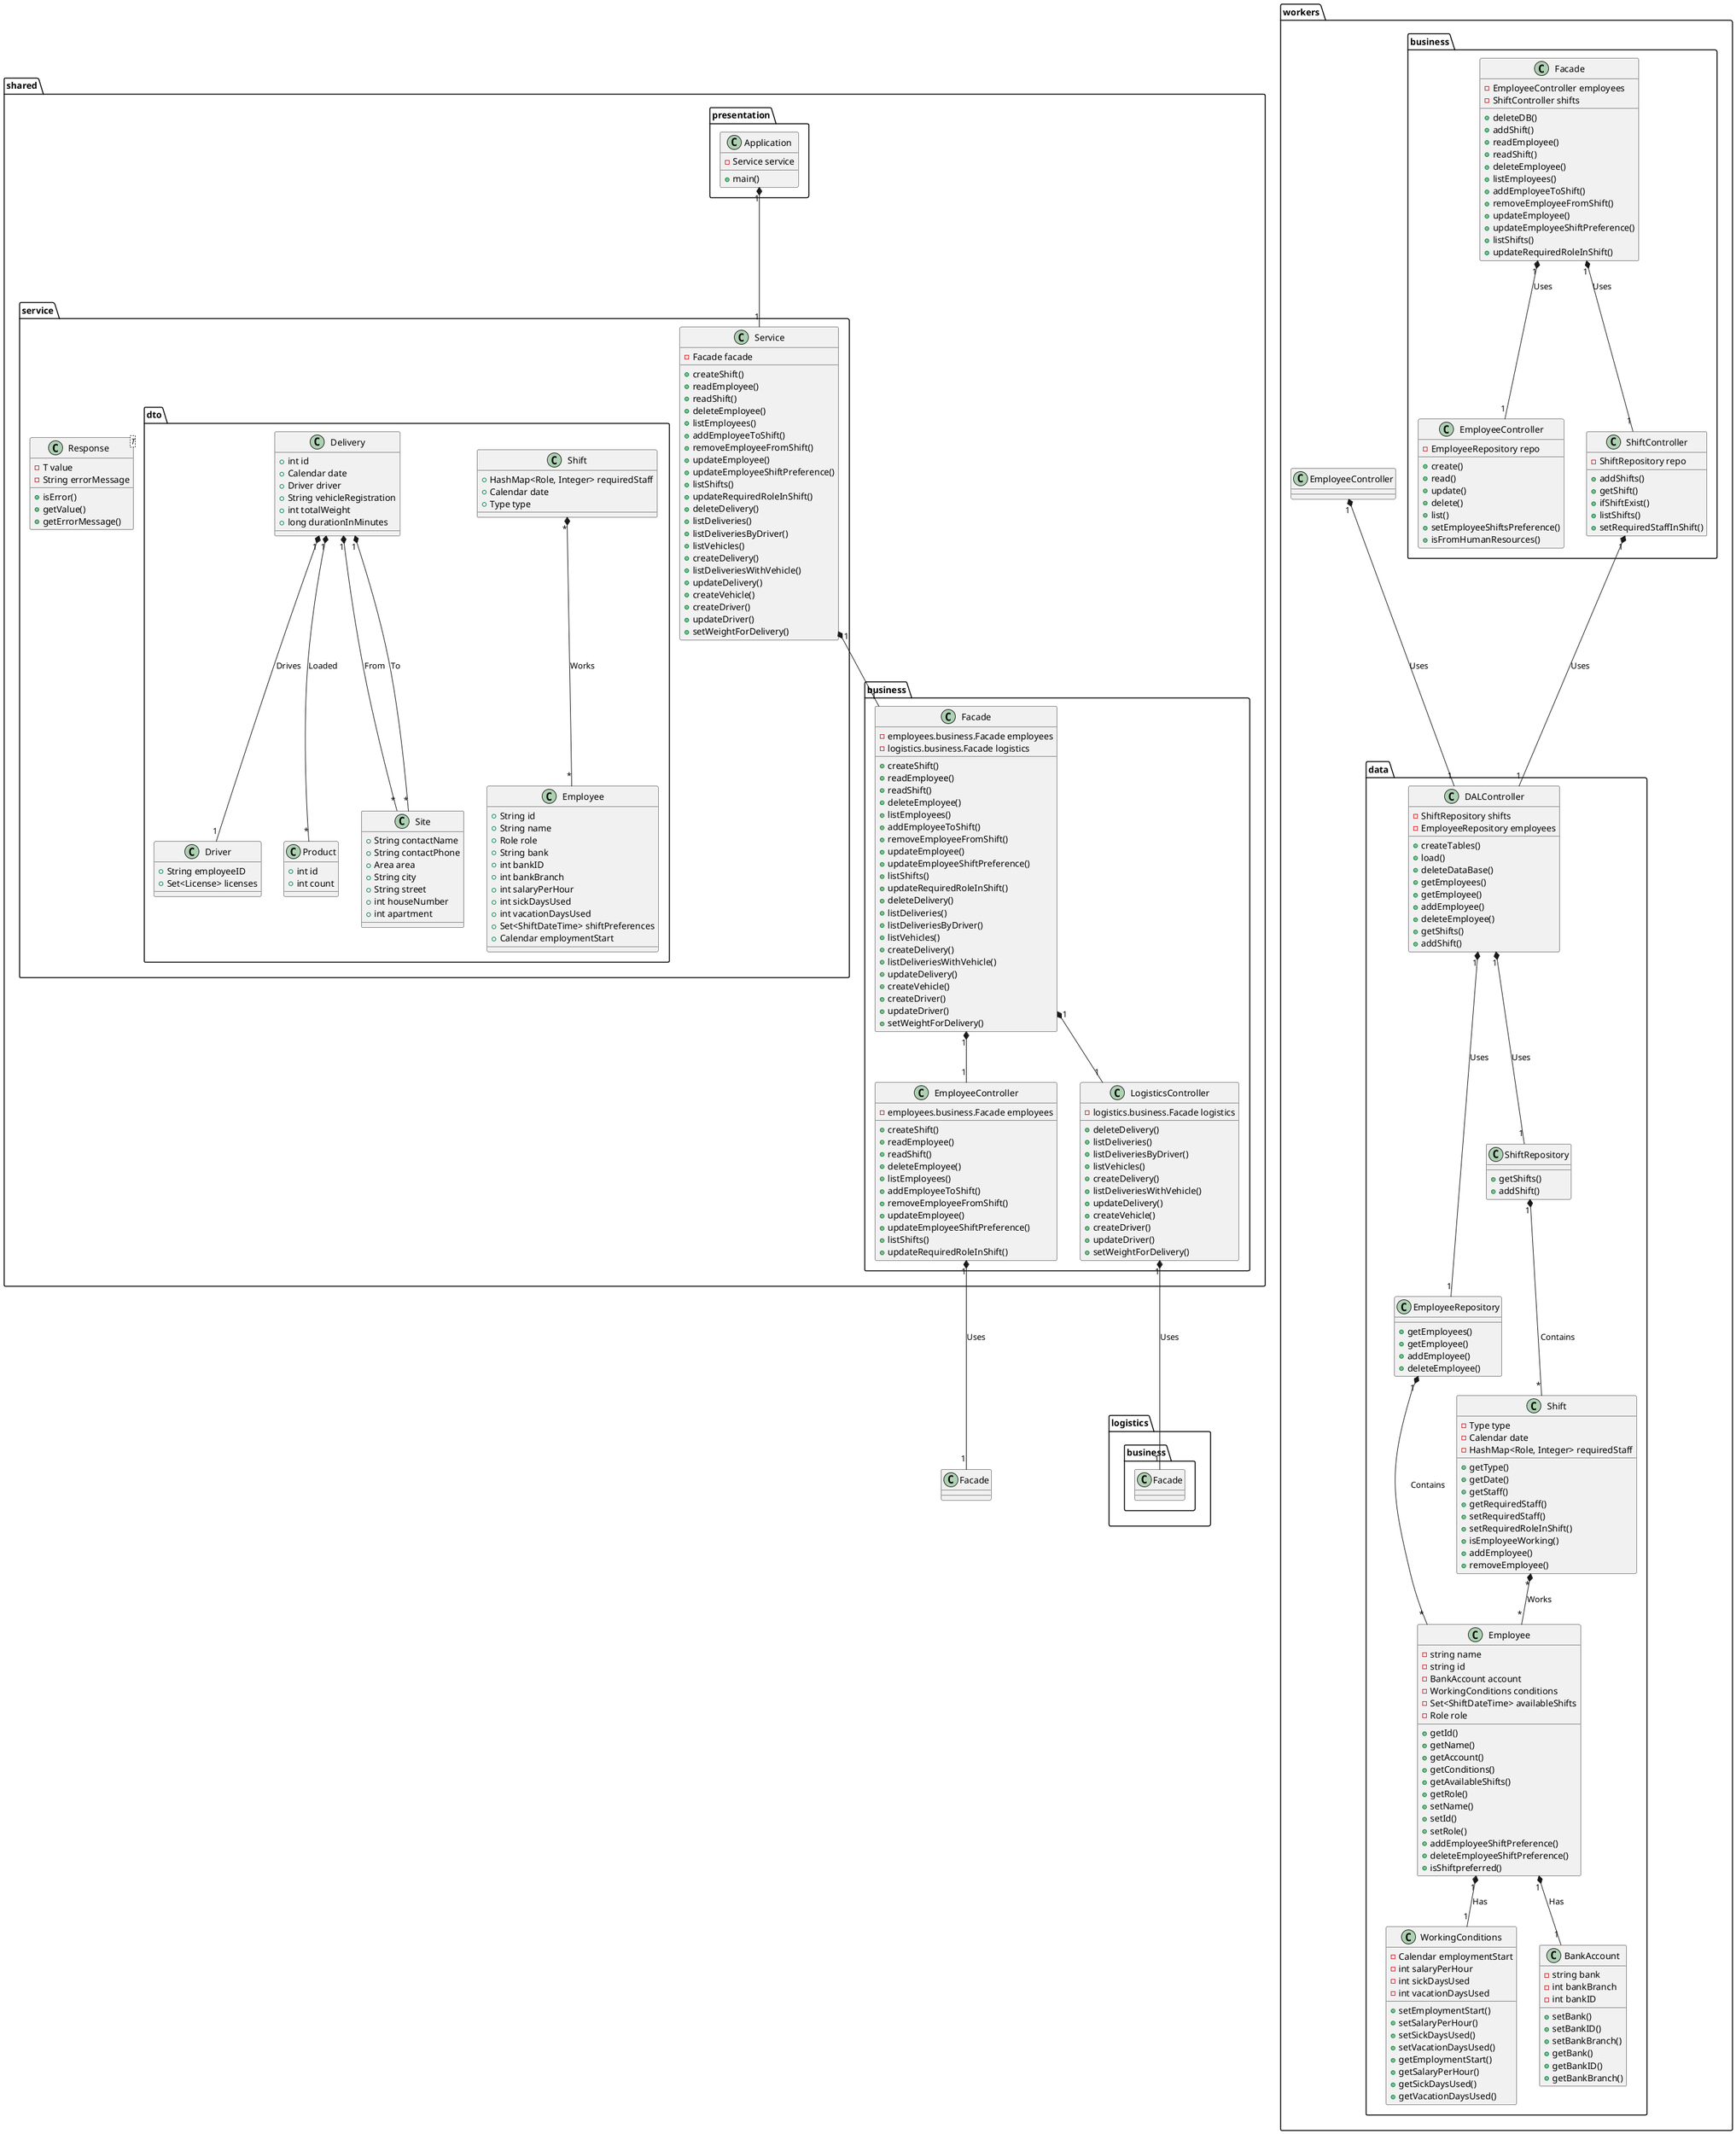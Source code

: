 @startuml
package shared {
  package shared.presentation {
    class Application {
      -Service service
      +main()
    }
  }

  package shared.service {
    class shared.service.Service {
      -Facade facade
      +createShift()
      +readEmployee()
      +readShift()
      +deleteEmployee()
      +listEmployees()
      +addEmployeeToShift()
      +removeEmployeeFromShift()
      +updateEmployee()
      +updateEmployeeShiftPreference()
      +listShifts()
      +updateRequiredRoleInShift()
      +deleteDelivery()
      +listDeliveries()
      +listDeliveriesByDriver()
      +listVehicles()
      +createDelivery()
      +listDeliveriesWithVehicle()
      +updateDelivery()
      +createVehicle()
      +createDriver()
      +updateDriver()
      +setWeightForDelivery()
    }

    class shared.service.Response<T> {
      -T value
      -String errorMessage
      +isError()
      +getValue()
      +getErrorMessage()
    }

    package shared.service.dto {
      class shared.service.dto.Employee {
        +String id
        +String name
        +Role role
        +String bank
        +int bankID
        +int bankBranch
        +int salaryPerHour
        +int sickDaysUsed
        +int vacationDaysUsed
        +Set<ShiftDateTime> shiftPreferences
        +Calendar employmentStart
      }

      class shared.service.dto.Shift {
        +HashMap<Role, Integer> requiredStaff
        +Calendar date
        +Type type
      }

      class shared.service.dto.Delivery {
        +int id
        +Calendar date
        +Driver driver
        +String vehicleRegistration
        +int totalWeight
        +long durationInMinutes
      }

      class shared.service.dto.Driver {
        +String employeeID
        +Set<License> licenses
      }

      class shared.service.dto.Product {
        +int id
        +int count
      }

      class shared.service.dto.Site {
        +String contactName
        +String contactPhone
        +Area area
        +String city
        +String street
        +int houseNumber
        +int apartment
      }

      shared.service.dto.Delivery "1" *-- "1" shared.service.dto.Driver: Drives
      shared.service.dto.Delivery "1" *-- "*" shared.service.dto.Product: Loaded
      shared.service.dto.Delivery "1" *-- "*" shared.service.dto.Site: From
      shared.service.dto.Delivery "1" *-- "*" shared.service.dto.Site: To

      shared.service.dto.Shift "*" *-- "*" shared.service.dto.Employee: Works

      Application "1" *-- "1" shared.service.Service
    }
  }

  package shared.business {
    class shared.business.Facade {
      -employees.business.Facade employees
      -logistics.business.Facade logistics
      +createShift()
      +readEmployee()
      +readShift()
      +deleteEmployee()
      +listEmployees()
      +addEmployeeToShift()
      +removeEmployeeFromShift()
      +updateEmployee()
      +updateEmployeeShiftPreference()
      +listShifts()
      +updateRequiredRoleInShift()
      +deleteDelivery()
      +listDeliveries()
      +listDeliveriesByDriver()
      +listVehicles()
      +createDelivery()
      +listDeliveriesWithVehicle()
      +updateDelivery()
      +createVehicle()
      +createDriver()
      +updateDriver()
      +setWeightForDelivery()
    }

    class shared.business.EmployeeController {
      -employees.business.Facade employees
      +createShift()
      +readEmployee()
      +readShift()
      +deleteEmployee()
      +listEmployees()
      +addEmployeeToShift()
      +removeEmployeeFromShift()
      +updateEmployee()
      +updateEmployeeShiftPreference()
      +listShifts()
      +updateRequiredRoleInShift()
    }

    class shared.business.LogisticsController {
      -logistics.business.Facade logistics
      +deleteDelivery()
      +listDeliveries()
      +listDeliveriesByDriver()
      +listVehicles()
      +createDelivery()
      +listDeliveriesWithVehicle()
      +updateDelivery()
      +createVehicle()
      +createDriver()
      +updateDriver()
      +setWeightForDelivery()
    }

    shared.business.Facade "1" *-- "1" shared.business.EmployeeController
    shared.business.Facade "1" *-- "1" shared.business.LogisticsController
  }

  shared.service.Service "1" *-- "1" shared.business.Facade
}

package logistics {
  package logistics.business {
    class logistics.business.Facade {}
  }
}

package workers {
  package business {
    class Facade {
      -EmployeeController employees
      -ShiftController shifts
      +deleteDB()
      +addShift()
      +readEmployee()
      +readShift()
      +deleteEmployee()
      +listEmployees()
      +addEmployeeToShift()
      +removeEmployeeFromShift()
      +updateEmployee()
      +updateEmployeeShiftPreference()
      +listShifts()
      +updateRequiredRoleInShift()
    }

    class EmployeeController {
      -EmployeeRepository repo
      +create()
      +read()
      +update()
      +delete()
      +list()
      +setEmployeeShiftsPreference()
      +isFromHumanResources()
    }

    class ShiftController {
      -ShiftRepository repo
      +addShifts()
      +getShift()
      +ifShiftExist()
      +listShifts()
      +setRequiredStaffInShift()
    }

    Facade "1" *-- "1" EmployeeController: Uses
    Facade "1" *-- "1" ShiftController: Uses
  }

  package data {
    class DALController {
      -ShiftRepository shifts
      -EmployeeRepository employees
      +createTables()
      +load()
      +deleteDataBase()
      +getEmployees()
      +getEmployee()
      +addEmployee()
      +deleteEmployee()
      +getShifts()
      +addShift()
    }

    class Employee {
      -string name
      -string id
      -BankAccount account
      -WorkingConditions conditions
      -Set<ShiftDateTime> availableShifts
      -Role role
      +getId()
      +getName()
      +getAccount()
      +getConditions()
      +getAvailableShifts()
      +getRole()
      +setName()
      +setId()
      +setRole()
      +addEmployeeShiftPreference()
      +deleteEmployeeShiftPreference()
      +isShiftpreferred()
    }

    class WorkingConditions {
      -Calendar employmentStart
      -int salaryPerHour
      -int sickDaysUsed
      -int vacationDaysUsed
      +setEmploymentStart()
      +setSalaryPerHour()
      +setSickDaysUsed()
      +setVacationDaysUsed()
      +getEmploymentStart()
      +getSalaryPerHour()
      +getSickDaysUsed()
      +getVacationDaysUsed()
    }

    class BankAccount {
      -string bank
      -int bankBranch
      -int bankID
      +setBank()
      +setBankID()
      +setBankBranch()
      +getBank()
      +getBankID()
      +getBankBranch()
    }

    class Shift {
      -Type type
      -Calendar date
      -HashMap<Role, Integer> requiredStaff
      +getType()
      +getDate()
      +getStaff()
      +getRequiredStaff()
      +setRequiredStaff()
      +setRequiredRoleInShift()
      +isEmployeeWorking()
      +addEmployee()
      +removeEmployee()
    }

    class EmployeeRepository {
      +getEmployees()
      +getEmployee()
      +addEmployee()
      +deleteEmployee()
    }

    class ShiftRepository {
      +getShifts()
      +addShift()
    }

    EmployeeRepository "1" *-- "*" Employee: Contains
    Employee "1" *-- "1" WorkingConditions: Has
    Employee "1" *-- "1" BankAccount: Has
    ShiftRepository "1" *-- "*" Shift: Contains
    Shift "*" *-- "*" Employee: Works
  }

  ShiftController "1" *-- "1" DALController: Uses
  EmployeeController "1" *-- "1" DALController: Uses
  DALController "1" *-- "1" ShiftRepository: Uses
  DALController "1" *-- "1" EmployeeRepository: Uses
}

shared.business.EmployeeController "1" *-- "1" Facade: Uses
shared.business.LogisticsController "1" *-- "1" logistics.business.Facade: Uses
@enduml